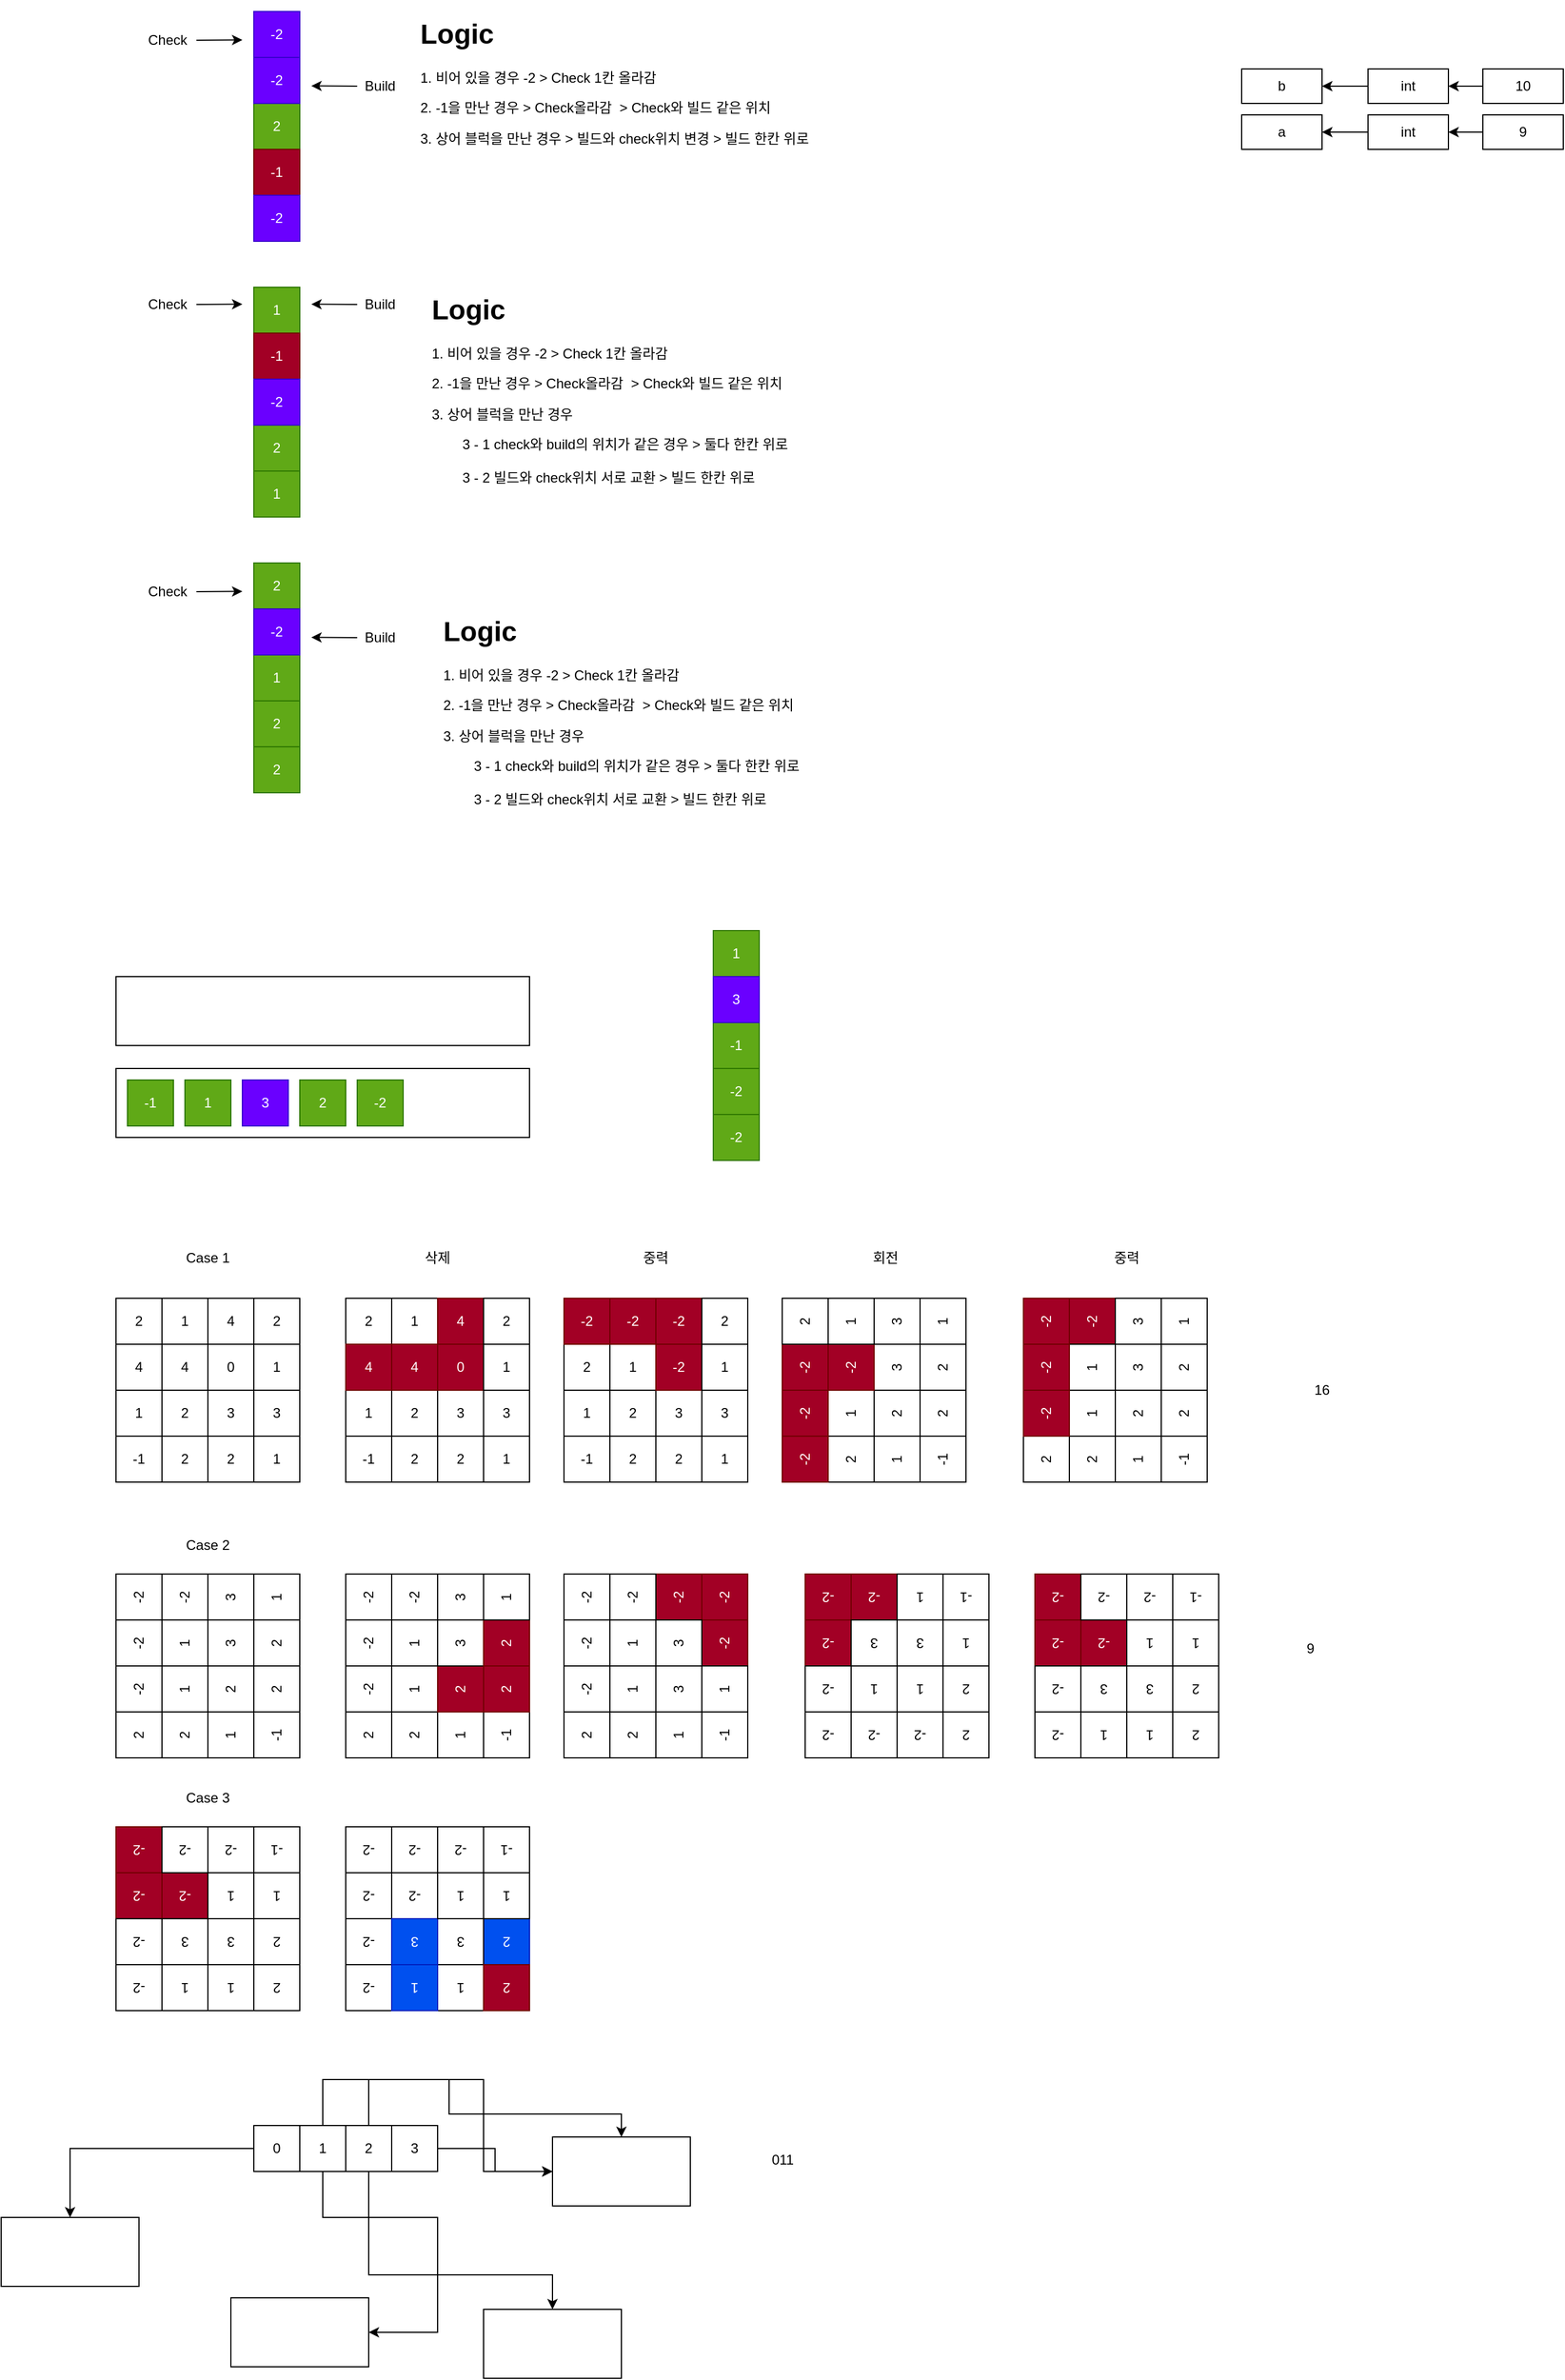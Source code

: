 <mxfile version="15.8.7" type="device"><diagram id="UaZfA-6lIFP7u3isKtsK" name="페이지-1"><mxGraphModel dx="981" dy="591" grid="1" gridSize="10" guides="1" tooltips="1" connect="1" arrows="1" fold="1" page="1" pageScale="1" pageWidth="10000" pageHeight="10000" math="0" shadow="0"><root><mxCell id="0"/><mxCell id="1" parent="0"/><mxCell id="yMslXdCZ8-5IG0ss5aO--1" value="2" style="rounded=0;whiteSpace=wrap;html=1;fillColor=#60a917;fontColor=#ffffff;strokeColor=#2D7600;" vertex="1" parent="1"><mxGeometry x="480" y="400" width="40" height="40" as="geometry"/></mxCell><mxCell id="yMslXdCZ8-5IG0ss5aO--2" value="-2" style="rounded=0;whiteSpace=wrap;html=1;fillColor=#6a00ff;fontColor=#ffffff;strokeColor=#3700CC;" vertex="1" parent="1"><mxGeometry x="480" y="360" width="40" height="40" as="geometry"/></mxCell><mxCell id="yMslXdCZ8-5IG0ss5aO--3" value="-2" style="rounded=0;whiteSpace=wrap;html=1;fillColor=#6a00ff;fontColor=#ffffff;strokeColor=#3700CC;" vertex="1" parent="1"><mxGeometry x="480" y="320" width="40" height="40" as="geometry"/></mxCell><mxCell id="yMslXdCZ8-5IG0ss5aO--4" value="-1" style="rounded=0;whiteSpace=wrap;html=1;fillColor=#a20025;fontColor=#ffffff;strokeColor=#6F0000;" vertex="1" parent="1"><mxGeometry x="480" y="440" width="40" height="40" as="geometry"/></mxCell><mxCell id="yMslXdCZ8-5IG0ss5aO--5" value="-2" style="rounded=0;whiteSpace=wrap;html=1;fillColor=#6a00ff;fontColor=#ffffff;strokeColor=#3700CC;" vertex="1" parent="1"><mxGeometry x="480" y="480" width="40" height="40" as="geometry"/></mxCell><mxCell id="yMslXdCZ8-5IG0ss5aO--10" value="" style="group" vertex="1" connectable="0" parent="1"><mxGeometry x="530" y="370" width="80" height="30" as="geometry"/></mxCell><mxCell id="yMslXdCZ8-5IG0ss5aO--6" value="" style="endArrow=classic;html=1;rounded=0;" edge="1" parent="yMslXdCZ8-5IG0ss5aO--10"><mxGeometry width="50" height="50" relative="1" as="geometry"><mxPoint x="40" y="15" as="sourcePoint"/><mxPoint y="14.76" as="targetPoint"/></mxGeometry></mxCell><mxCell id="yMslXdCZ8-5IG0ss5aO--8" value="Build" style="text;html=1;strokeColor=none;fillColor=none;align=center;verticalAlign=middle;whiteSpace=wrap;rounded=0;" vertex="1" parent="yMslXdCZ8-5IG0ss5aO--10"><mxGeometry x="40" width="40" height="30" as="geometry"/></mxCell><mxCell id="yMslXdCZ8-5IG0ss5aO--11" value="" style="group" vertex="1" connectable="0" parent="1"><mxGeometry x="380" y="330" width="90" height="30" as="geometry"/></mxCell><mxCell id="yMslXdCZ8-5IG0ss5aO--7" value="" style="endArrow=classic;html=1;rounded=0;" edge="1" parent="yMslXdCZ8-5IG0ss5aO--11"><mxGeometry width="50" height="50" relative="1" as="geometry"><mxPoint x="50" y="15" as="sourcePoint"/><mxPoint x="90" y="14.76" as="targetPoint"/></mxGeometry></mxCell><mxCell id="yMslXdCZ8-5IG0ss5aO--9" value="Check" style="text;html=1;strokeColor=none;fillColor=none;align=center;verticalAlign=middle;whiteSpace=wrap;rounded=0;" vertex="1" parent="yMslXdCZ8-5IG0ss5aO--11"><mxGeometry width="50" height="30" as="geometry"/></mxCell><mxCell id="yMslXdCZ8-5IG0ss5aO--12" value="&lt;h1&gt;Logic&lt;/h1&gt;&lt;p&gt;1. 비어 있을 경우 -2 &amp;gt; Check 1칸 올라감&lt;/p&gt;&lt;p&gt;2. -1을 만난 경우 &amp;gt; Check올라감&amp;nbsp; &amp;gt; Check와 빌드 같은 위치&lt;br&gt;&lt;/p&gt;&lt;p&gt;3. 상어 블럭을 만난 경우 &amp;gt; 빌드와 check위치 변경 &amp;gt; 빌드 한칸 위로&lt;/p&gt;" style="text;html=1;strokeColor=none;fillColor=none;spacing=5;spacingTop=-20;whiteSpace=wrap;overflow=hidden;rounded=0;" vertex="1" parent="1"><mxGeometry x="620" y="320" width="380" height="130" as="geometry"/></mxCell><mxCell id="yMslXdCZ8-5IG0ss5aO--13" value="1" style="rounded=0;whiteSpace=wrap;html=1;fillColor=#60a917;fontColor=#ffffff;strokeColor=#2D7600;" vertex="1" parent="1"><mxGeometry x="480" y="560" width="40" height="40" as="geometry"/></mxCell><mxCell id="yMslXdCZ8-5IG0ss5aO--14" value="-1" style="rounded=0;whiteSpace=wrap;html=1;fillColor=#a20025;fontColor=#ffffff;strokeColor=#6F0000;" vertex="1" parent="1"><mxGeometry x="480" y="600" width="40" height="40" as="geometry"/></mxCell><mxCell id="yMslXdCZ8-5IG0ss5aO--15" value="2" style="rounded=0;whiteSpace=wrap;html=1;fillColor=#60a917;fontColor=#ffffff;strokeColor=#2D7600;" vertex="1" parent="1"><mxGeometry x="480" y="680" width="40" height="40" as="geometry"/></mxCell><mxCell id="yMslXdCZ8-5IG0ss5aO--16" value="-2" style="rounded=0;whiteSpace=wrap;html=1;fillColor=#6a00ff;fontColor=#ffffff;strokeColor=#3700CC;" vertex="1" parent="1"><mxGeometry x="480" y="640" width="40" height="40" as="geometry"/></mxCell><mxCell id="yMslXdCZ8-5IG0ss5aO--17" value="1" style="rounded=0;whiteSpace=wrap;html=1;fillColor=#60a917;fontColor=#ffffff;strokeColor=#2D7600;" vertex="1" parent="1"><mxGeometry x="480" y="720" width="40" height="40" as="geometry"/></mxCell><mxCell id="yMslXdCZ8-5IG0ss5aO--18" value="" style="group" vertex="1" connectable="0" parent="1"><mxGeometry x="530" y="560" width="80" height="30" as="geometry"/></mxCell><mxCell id="yMslXdCZ8-5IG0ss5aO--19" value="" style="endArrow=classic;html=1;rounded=0;" edge="1" parent="yMslXdCZ8-5IG0ss5aO--18"><mxGeometry width="50" height="50" relative="1" as="geometry"><mxPoint x="40" y="15" as="sourcePoint"/><mxPoint y="14.76" as="targetPoint"/></mxGeometry></mxCell><mxCell id="yMslXdCZ8-5IG0ss5aO--20" value="Build" style="text;html=1;strokeColor=none;fillColor=none;align=center;verticalAlign=middle;whiteSpace=wrap;rounded=0;" vertex="1" parent="yMslXdCZ8-5IG0ss5aO--18"><mxGeometry x="40" width="40" height="30" as="geometry"/></mxCell><mxCell id="yMslXdCZ8-5IG0ss5aO--21" value="" style="group" vertex="1" connectable="0" parent="1"><mxGeometry x="380" y="560" width="90" height="30" as="geometry"/></mxCell><mxCell id="yMslXdCZ8-5IG0ss5aO--22" value="" style="endArrow=classic;html=1;rounded=0;" edge="1" parent="yMslXdCZ8-5IG0ss5aO--21"><mxGeometry width="50" height="50" relative="1" as="geometry"><mxPoint x="50" y="15" as="sourcePoint"/><mxPoint x="90" y="14.76" as="targetPoint"/></mxGeometry></mxCell><mxCell id="yMslXdCZ8-5IG0ss5aO--23" value="Check" style="text;html=1;strokeColor=none;fillColor=none;align=center;verticalAlign=middle;whiteSpace=wrap;rounded=0;" vertex="1" parent="yMslXdCZ8-5IG0ss5aO--21"><mxGeometry width="50" height="30" as="geometry"/></mxCell><mxCell id="yMslXdCZ8-5IG0ss5aO--25" value="&lt;h1&gt;Logic&lt;/h1&gt;&lt;p&gt;1. 비어 있을 경우 -2 &amp;gt; Check 1칸 올라감&lt;/p&gt;&lt;p&gt;2. -1을 만난 경우 &amp;gt; Check올라감&amp;nbsp; &amp;gt; Check와 빌드 같은 위치&lt;br&gt;&lt;/p&gt;&lt;p&gt;3. 상어 블럭을 만난 경우&amp;nbsp;&lt;/p&gt;&lt;span&gt;&#9;&lt;/span&gt;&lt;span&gt;&#9;&lt;/span&gt;&lt;span style=&quot;white-space: pre&quot;&gt;&#9;&lt;/span&gt;3 - 1 check와 build의 위치가 같은 경우 &amp;gt; 둘다 한칸 위로&lt;br&gt;&lt;br&gt;&lt;span&gt;&#9;&lt;/span&gt;&lt;span style=&quot;white-space: pre&quot;&gt;&#9;&lt;/span&gt;3 - 2 빌드와 check위치 서로 교환 &amp;gt; 빌드 한칸 위로&lt;br&gt;&lt;p&gt;&lt;br&gt;&lt;/p&gt;" style="text;html=1;strokeColor=none;fillColor=none;spacing=5;spacingTop=-20;whiteSpace=wrap;overflow=hidden;rounded=0;" vertex="1" parent="1"><mxGeometry x="630" y="560" width="380" height="180" as="geometry"/></mxCell><mxCell id="yMslXdCZ8-5IG0ss5aO--42" style="edgeStyle=orthogonalEdgeStyle;rounded=0;orthogonalLoop=1;jettySize=auto;html=1;entryX=1;entryY=0.5;entryDx=0;entryDy=0;" edge="1" parent="1" source="yMslXdCZ8-5IG0ss5aO--28" target="yMslXdCZ8-5IG0ss5aO--33"><mxGeometry relative="1" as="geometry"/></mxCell><mxCell id="yMslXdCZ8-5IG0ss5aO--28" value="int" style="rounded=0;whiteSpace=wrap;html=1;" vertex="1" parent="1"><mxGeometry x="1450" y="370" width="70" height="30" as="geometry"/></mxCell><mxCell id="yMslXdCZ8-5IG0ss5aO--31" style="edgeStyle=orthogonalEdgeStyle;rounded=0;orthogonalLoop=1;jettySize=auto;html=1;entryX=1;entryY=0.5;entryDx=0;entryDy=0;" edge="1" parent="1" source="yMslXdCZ8-5IG0ss5aO--29" target="yMslXdCZ8-5IG0ss5aO--28"><mxGeometry relative="1" as="geometry"/></mxCell><mxCell id="yMslXdCZ8-5IG0ss5aO--29" value="10" style="rounded=0;whiteSpace=wrap;html=1;" vertex="1" parent="1"><mxGeometry x="1550" y="370" width="70" height="30" as="geometry"/></mxCell><mxCell id="yMslXdCZ8-5IG0ss5aO--32" value="a" style="rounded=0;whiteSpace=wrap;html=1;" vertex="1" parent="1"><mxGeometry x="1340" y="410" width="70" height="30" as="geometry"/></mxCell><mxCell id="yMslXdCZ8-5IG0ss5aO--33" value="b" style="rounded=0;whiteSpace=wrap;html=1;" vertex="1" parent="1"><mxGeometry x="1340" y="370" width="70" height="30" as="geometry"/></mxCell><mxCell id="yMslXdCZ8-5IG0ss5aO--41" style="edgeStyle=orthogonalEdgeStyle;rounded=0;orthogonalLoop=1;jettySize=auto;html=1;" edge="1" parent="1" source="yMslXdCZ8-5IG0ss5aO--39" target="yMslXdCZ8-5IG0ss5aO--40"><mxGeometry relative="1" as="geometry"/></mxCell><mxCell id="yMslXdCZ8-5IG0ss5aO--39" value="9" style="rounded=0;whiteSpace=wrap;html=1;" vertex="1" parent="1"><mxGeometry x="1550" y="410" width="70" height="30" as="geometry"/></mxCell><mxCell id="yMslXdCZ8-5IG0ss5aO--43" style="edgeStyle=orthogonalEdgeStyle;rounded=0;orthogonalLoop=1;jettySize=auto;html=1;entryX=1;entryY=0.5;entryDx=0;entryDy=0;" edge="1" parent="1" source="yMslXdCZ8-5IG0ss5aO--40" target="yMslXdCZ8-5IG0ss5aO--32"><mxGeometry relative="1" as="geometry"/></mxCell><mxCell id="yMslXdCZ8-5IG0ss5aO--40" value="int" style="rounded=0;whiteSpace=wrap;html=1;" vertex="1" parent="1"><mxGeometry x="1450" y="410" width="70" height="30" as="geometry"/></mxCell><mxCell id="yMslXdCZ8-5IG0ss5aO--44" value="2" style="rounded=0;whiteSpace=wrap;html=1;fillColor=#60a917;fontColor=#ffffff;strokeColor=#2D7600;" vertex="1" parent="1"><mxGeometry x="480" y="800" width="40" height="40" as="geometry"/></mxCell><mxCell id="yMslXdCZ8-5IG0ss5aO--45" value="1" style="rounded=0;whiteSpace=wrap;html=1;fillColor=#60a917;fontColor=#ffffff;strokeColor=#2D7600;" vertex="1" parent="1"><mxGeometry x="480" y="880" width="40" height="40" as="geometry"/></mxCell><mxCell id="yMslXdCZ8-5IG0ss5aO--46" value="-2" style="rounded=0;whiteSpace=wrap;html=1;fillColor=#6a00ff;fontColor=#ffffff;strokeColor=#3700CC;" vertex="1" parent="1"><mxGeometry x="480" y="840" width="40" height="40" as="geometry"/></mxCell><mxCell id="yMslXdCZ8-5IG0ss5aO--47" value="2" style="rounded=0;whiteSpace=wrap;html=1;fillColor=#60a917;fontColor=#ffffff;strokeColor=#2D7600;" vertex="1" parent="1"><mxGeometry x="480" y="920" width="40" height="40" as="geometry"/></mxCell><mxCell id="yMslXdCZ8-5IG0ss5aO--48" value="2" style="rounded=0;whiteSpace=wrap;html=1;fillColor=#60a917;fontColor=#ffffff;strokeColor=#2D7600;" vertex="1" parent="1"><mxGeometry x="480" y="960" width="40" height="40" as="geometry"/></mxCell><mxCell id="yMslXdCZ8-5IG0ss5aO--49" value="" style="group" vertex="1" connectable="0" parent="1"><mxGeometry x="530" y="850" width="80" height="30" as="geometry"/></mxCell><mxCell id="yMslXdCZ8-5IG0ss5aO--50" value="" style="endArrow=classic;html=1;rounded=0;" edge="1" parent="yMslXdCZ8-5IG0ss5aO--49"><mxGeometry width="50" height="50" relative="1" as="geometry"><mxPoint x="40" y="15" as="sourcePoint"/><mxPoint y="14.76" as="targetPoint"/></mxGeometry></mxCell><mxCell id="yMslXdCZ8-5IG0ss5aO--51" value="Build" style="text;html=1;strokeColor=none;fillColor=none;align=center;verticalAlign=middle;whiteSpace=wrap;rounded=0;" vertex="1" parent="yMslXdCZ8-5IG0ss5aO--49"><mxGeometry x="40" width="40" height="30" as="geometry"/></mxCell><mxCell id="yMslXdCZ8-5IG0ss5aO--52" value="" style="group" vertex="1" connectable="0" parent="1"><mxGeometry x="380" y="810" width="90" height="30" as="geometry"/></mxCell><mxCell id="yMslXdCZ8-5IG0ss5aO--53" value="" style="endArrow=classic;html=1;rounded=0;" edge="1" parent="yMslXdCZ8-5IG0ss5aO--52"><mxGeometry width="50" height="50" relative="1" as="geometry"><mxPoint x="50" y="15" as="sourcePoint"/><mxPoint x="90" y="14.76" as="targetPoint"/></mxGeometry></mxCell><mxCell id="yMslXdCZ8-5IG0ss5aO--54" value="Check" style="text;html=1;strokeColor=none;fillColor=none;align=center;verticalAlign=middle;whiteSpace=wrap;rounded=0;" vertex="1" parent="yMslXdCZ8-5IG0ss5aO--52"><mxGeometry width="50" height="30" as="geometry"/></mxCell><mxCell id="yMslXdCZ8-5IG0ss5aO--55" value="&lt;h1&gt;Logic&lt;/h1&gt;&lt;p&gt;1. 비어 있을 경우 -2 &amp;gt; Check 1칸 올라감&lt;/p&gt;&lt;p&gt;2. -1을 만난 경우 &amp;gt; Check올라감&amp;nbsp; &amp;gt; Check와 빌드 같은 위치&lt;br&gt;&lt;/p&gt;&lt;p&gt;3. 상어 블럭을 만난 경우&amp;nbsp;&lt;/p&gt;&lt;span&gt;&#9;&lt;/span&gt;&lt;span&gt;&#9;&lt;/span&gt;&lt;span style=&quot;white-space: pre&quot;&gt;&#9;&lt;/span&gt;3 - 1 check와 build의 위치가 같은 경우 &amp;gt; 둘다 한칸 위로&lt;br&gt;&lt;br&gt;&lt;span&gt;&#9;&lt;/span&gt;&lt;span style=&quot;white-space: pre&quot;&gt;&#9;&lt;/span&gt;3 - 2 빌드와 check위치 서로 교환 &amp;gt; 빌드 한칸 위로&lt;br&gt;&lt;p&gt;&lt;br&gt;&lt;/p&gt;" style="text;html=1;strokeColor=none;fillColor=none;spacing=5;spacingTop=-20;whiteSpace=wrap;overflow=hidden;rounded=0;" vertex="1" parent="1"><mxGeometry x="640" y="840" width="380" height="180" as="geometry"/></mxCell><mxCell id="yMslXdCZ8-5IG0ss5aO--57" value="" style="rounded=0;whiteSpace=wrap;html=1;" vertex="1" parent="1"><mxGeometry x="360" y="1160" width="360" height="60" as="geometry"/></mxCell><mxCell id="yMslXdCZ8-5IG0ss5aO--58" value="" style="rounded=0;whiteSpace=wrap;html=1;" vertex="1" parent="1"><mxGeometry x="360" y="1240" width="360" height="60" as="geometry"/></mxCell><mxCell id="yMslXdCZ8-5IG0ss5aO--59" value="2" style="rounded=0;whiteSpace=wrap;html=1;fillColor=#60a917;fontColor=#ffffff;strokeColor=#2D7600;" vertex="1" parent="1"><mxGeometry x="520" y="1250" width="40" height="40" as="geometry"/></mxCell><mxCell id="yMslXdCZ8-5IG0ss5aO--60" value="1" style="rounded=0;whiteSpace=wrap;html=1;fillColor=#60a917;fontColor=#ffffff;strokeColor=#2D7600;" vertex="1" parent="1"><mxGeometry x="420" y="1250" width="40" height="40" as="geometry"/></mxCell><mxCell id="yMslXdCZ8-5IG0ss5aO--61" value="3" style="rounded=0;whiteSpace=wrap;html=1;fillColor=#6a00ff;fontColor=#ffffff;strokeColor=#3700CC;" vertex="1" parent="1"><mxGeometry x="470" y="1250" width="40" height="40" as="geometry"/></mxCell><mxCell id="yMslXdCZ8-5IG0ss5aO--62" value="-2" style="rounded=0;whiteSpace=wrap;html=1;fillColor=#60a917;fontColor=#ffffff;strokeColor=#2D7600;" vertex="1" parent="1"><mxGeometry x="570" y="1250" width="40" height="40" as="geometry"/></mxCell><mxCell id="yMslXdCZ8-5IG0ss5aO--63" value="-1" style="rounded=0;whiteSpace=wrap;html=1;fillColor=#60a917;fontColor=#ffffff;strokeColor=#2D7600;" vertex="1" parent="1"><mxGeometry x="370" y="1250" width="40" height="40" as="geometry"/></mxCell><mxCell id="yMslXdCZ8-5IG0ss5aO--67" value="1" style="rounded=0;whiteSpace=wrap;html=1;fillColor=#60a917;fontColor=#ffffff;strokeColor=#2D7600;" vertex="1" parent="1"><mxGeometry x="880" y="1120" width="40" height="40" as="geometry"/></mxCell><mxCell id="yMslXdCZ8-5IG0ss5aO--68" value="-1" style="rounded=0;whiteSpace=wrap;html=1;fillColor=#60a917;fontColor=#ffffff;strokeColor=#2D7600;" vertex="1" parent="1"><mxGeometry x="880" y="1200" width="40" height="40" as="geometry"/></mxCell><mxCell id="yMslXdCZ8-5IG0ss5aO--69" value="3" style="rounded=0;whiteSpace=wrap;html=1;fillColor=#6a00ff;fontColor=#ffffff;strokeColor=#3700CC;" vertex="1" parent="1"><mxGeometry x="880" y="1160" width="40" height="40" as="geometry"/></mxCell><mxCell id="yMslXdCZ8-5IG0ss5aO--70" value="-2" style="rounded=0;whiteSpace=wrap;html=1;fillColor=#60a917;fontColor=#ffffff;strokeColor=#2D7600;" vertex="1" parent="1"><mxGeometry x="880" y="1240" width="40" height="40" as="geometry"/></mxCell><mxCell id="yMslXdCZ8-5IG0ss5aO--71" value="-2" style="rounded=0;whiteSpace=wrap;html=1;fillColor=#60a917;fontColor=#ffffff;strokeColor=#2D7600;" vertex="1" parent="1"><mxGeometry x="880" y="1280" width="40" height="40" as="geometry"/></mxCell><mxCell id="yMslXdCZ8-5IG0ss5aO--72" value="2" style="rounded=0;whiteSpace=wrap;html=1;" vertex="1" parent="1"><mxGeometry x="360" y="1440" width="40" height="40" as="geometry"/></mxCell><mxCell id="yMslXdCZ8-5IG0ss5aO--73" value="1" style="rounded=0;whiteSpace=wrap;html=1;" vertex="1" parent="1"><mxGeometry x="360" y="1520" width="40" height="40" as="geometry"/></mxCell><mxCell id="yMslXdCZ8-5IG0ss5aO--74" value="4" style="rounded=0;whiteSpace=wrap;html=1;" vertex="1" parent="1"><mxGeometry x="360" y="1480" width="40" height="40" as="geometry"/></mxCell><mxCell id="yMslXdCZ8-5IG0ss5aO--75" value="-1" style="rounded=0;whiteSpace=wrap;html=1;" vertex="1" parent="1"><mxGeometry x="360" y="1560" width="40" height="40" as="geometry"/></mxCell><mxCell id="yMslXdCZ8-5IG0ss5aO--77" value="1" style="rounded=0;whiteSpace=wrap;html=1;" vertex="1" parent="1"><mxGeometry x="400" y="1440" width="40" height="40" as="geometry"/></mxCell><mxCell id="yMslXdCZ8-5IG0ss5aO--78" value="2" style="rounded=0;whiteSpace=wrap;html=1;" vertex="1" parent="1"><mxGeometry x="400" y="1520" width="40" height="40" as="geometry"/></mxCell><mxCell id="yMslXdCZ8-5IG0ss5aO--79" value="4" style="rounded=0;whiteSpace=wrap;html=1;" vertex="1" parent="1"><mxGeometry x="400" y="1480" width="40" height="40" as="geometry"/></mxCell><mxCell id="yMslXdCZ8-5IG0ss5aO--80" value="2" style="rounded=0;whiteSpace=wrap;html=1;" vertex="1" parent="1"><mxGeometry x="400" y="1560" width="40" height="40" as="geometry"/></mxCell><mxCell id="yMslXdCZ8-5IG0ss5aO--81" value="4" style="rounded=0;whiteSpace=wrap;html=1;" vertex="1" parent="1"><mxGeometry x="440" y="1440" width="40" height="40" as="geometry"/></mxCell><mxCell id="yMslXdCZ8-5IG0ss5aO--82" value="3" style="rounded=0;whiteSpace=wrap;html=1;" vertex="1" parent="1"><mxGeometry x="440" y="1520" width="40" height="40" as="geometry"/></mxCell><mxCell id="yMslXdCZ8-5IG0ss5aO--83" value="0" style="rounded=0;whiteSpace=wrap;html=1;" vertex="1" parent="1"><mxGeometry x="440" y="1480" width="40" height="40" as="geometry"/></mxCell><mxCell id="yMslXdCZ8-5IG0ss5aO--84" value="2" style="rounded=0;whiteSpace=wrap;html=1;" vertex="1" parent="1"><mxGeometry x="440" y="1560" width="40" height="40" as="geometry"/></mxCell><mxCell id="yMslXdCZ8-5IG0ss5aO--85" value="2" style="rounded=0;whiteSpace=wrap;html=1;" vertex="1" parent="1"><mxGeometry x="480" y="1440" width="40" height="40" as="geometry"/></mxCell><mxCell id="yMslXdCZ8-5IG0ss5aO--86" value="3" style="rounded=0;whiteSpace=wrap;html=1;" vertex="1" parent="1"><mxGeometry x="480" y="1520" width="40" height="40" as="geometry"/></mxCell><mxCell id="yMslXdCZ8-5IG0ss5aO--87" value="1" style="rounded=0;whiteSpace=wrap;html=1;" vertex="1" parent="1"><mxGeometry x="480" y="1480" width="40" height="40" as="geometry"/></mxCell><mxCell id="yMslXdCZ8-5IG0ss5aO--88" value="1" style="rounded=0;whiteSpace=wrap;html=1;" vertex="1" parent="1"><mxGeometry x="480" y="1560" width="40" height="40" as="geometry"/></mxCell><mxCell id="yMslXdCZ8-5IG0ss5aO--89" value="Case 1" style="text;html=1;strokeColor=none;fillColor=none;align=center;verticalAlign=middle;whiteSpace=wrap;rounded=0;" vertex="1" parent="1"><mxGeometry x="410" y="1390" width="60" height="30" as="geometry"/></mxCell><mxCell id="yMslXdCZ8-5IG0ss5aO--90" value="삭제" style="text;html=1;strokeColor=none;fillColor=none;align=center;verticalAlign=middle;whiteSpace=wrap;rounded=0;" vertex="1" parent="1"><mxGeometry x="610" y="1390" width="60" height="30" as="geometry"/></mxCell><mxCell id="yMslXdCZ8-5IG0ss5aO--91" value="중력" style="text;html=1;strokeColor=none;fillColor=none;align=center;verticalAlign=middle;whiteSpace=wrap;rounded=0;" vertex="1" parent="1"><mxGeometry x="800" y="1390" width="60" height="30" as="geometry"/></mxCell><mxCell id="yMslXdCZ8-5IG0ss5aO--92" value="회전" style="text;html=1;strokeColor=none;fillColor=none;align=center;verticalAlign=middle;whiteSpace=wrap;rounded=0;" vertex="1" parent="1"><mxGeometry x="1000" y="1390" width="60" height="30" as="geometry"/></mxCell><mxCell id="yMslXdCZ8-5IG0ss5aO--93" value="중력" style="text;html=1;strokeColor=none;fillColor=none;align=center;verticalAlign=middle;whiteSpace=wrap;rounded=0;" vertex="1" parent="1"><mxGeometry x="1210" y="1390" width="60" height="30" as="geometry"/></mxCell><mxCell id="yMslXdCZ8-5IG0ss5aO--94" value="2" style="rounded=0;whiteSpace=wrap;html=1;" vertex="1" parent="1"><mxGeometry x="560" y="1440" width="40" height="40" as="geometry"/></mxCell><mxCell id="yMslXdCZ8-5IG0ss5aO--95" value="1" style="rounded=0;whiteSpace=wrap;html=1;" vertex="1" parent="1"><mxGeometry x="560" y="1520" width="40" height="40" as="geometry"/></mxCell><mxCell id="yMslXdCZ8-5IG0ss5aO--96" value="4" style="rounded=0;whiteSpace=wrap;html=1;fillColor=#a20025;fontColor=#ffffff;strokeColor=#6F0000;" vertex="1" parent="1"><mxGeometry x="560" y="1480" width="40" height="40" as="geometry"/></mxCell><mxCell id="yMslXdCZ8-5IG0ss5aO--97" value="-1" style="rounded=0;whiteSpace=wrap;html=1;" vertex="1" parent="1"><mxGeometry x="560" y="1560" width="40" height="40" as="geometry"/></mxCell><mxCell id="yMslXdCZ8-5IG0ss5aO--98" value="1" style="rounded=0;whiteSpace=wrap;html=1;" vertex="1" parent="1"><mxGeometry x="600" y="1440" width="40" height="40" as="geometry"/></mxCell><mxCell id="yMslXdCZ8-5IG0ss5aO--99" value="2" style="rounded=0;whiteSpace=wrap;html=1;" vertex="1" parent="1"><mxGeometry x="600" y="1520" width="40" height="40" as="geometry"/></mxCell><mxCell id="yMslXdCZ8-5IG0ss5aO--100" value="4" style="rounded=0;whiteSpace=wrap;html=1;fillColor=#a20025;fontColor=#ffffff;strokeColor=#6F0000;" vertex="1" parent="1"><mxGeometry x="600" y="1480" width="40" height="40" as="geometry"/></mxCell><mxCell id="yMslXdCZ8-5IG0ss5aO--101" value="2" style="rounded=0;whiteSpace=wrap;html=1;" vertex="1" parent="1"><mxGeometry x="600" y="1560" width="40" height="40" as="geometry"/></mxCell><mxCell id="yMslXdCZ8-5IG0ss5aO--102" value="4" style="rounded=0;whiteSpace=wrap;html=1;fillColor=#a20025;fontColor=#ffffff;strokeColor=#6F0000;" vertex="1" parent="1"><mxGeometry x="640" y="1440" width="40" height="40" as="geometry"/></mxCell><mxCell id="yMslXdCZ8-5IG0ss5aO--103" value="3" style="rounded=0;whiteSpace=wrap;html=1;" vertex="1" parent="1"><mxGeometry x="640" y="1520" width="40" height="40" as="geometry"/></mxCell><mxCell id="yMslXdCZ8-5IG0ss5aO--104" value="0" style="rounded=0;whiteSpace=wrap;html=1;fillColor=#a20025;fontColor=#ffffff;strokeColor=#6F0000;" vertex="1" parent="1"><mxGeometry x="640" y="1480" width="40" height="40" as="geometry"/></mxCell><mxCell id="yMslXdCZ8-5IG0ss5aO--105" value="2" style="rounded=0;whiteSpace=wrap;html=1;" vertex="1" parent="1"><mxGeometry x="640" y="1560" width="40" height="40" as="geometry"/></mxCell><mxCell id="yMslXdCZ8-5IG0ss5aO--106" value="2" style="rounded=0;whiteSpace=wrap;html=1;" vertex="1" parent="1"><mxGeometry x="680" y="1440" width="40" height="40" as="geometry"/></mxCell><mxCell id="yMslXdCZ8-5IG0ss5aO--107" value="3" style="rounded=0;whiteSpace=wrap;html=1;" vertex="1" parent="1"><mxGeometry x="680" y="1520" width="40" height="40" as="geometry"/></mxCell><mxCell id="yMslXdCZ8-5IG0ss5aO--108" value="1" style="rounded=0;whiteSpace=wrap;html=1;" vertex="1" parent="1"><mxGeometry x="680" y="1480" width="40" height="40" as="geometry"/></mxCell><mxCell id="yMslXdCZ8-5IG0ss5aO--109" value="1" style="rounded=0;whiteSpace=wrap;html=1;" vertex="1" parent="1"><mxGeometry x="680" y="1560" width="40" height="40" as="geometry"/></mxCell><mxCell id="yMslXdCZ8-5IG0ss5aO--110" value="2" style="rounded=0;whiteSpace=wrap;html=1;" vertex="1" parent="1"><mxGeometry x="750" y="1480" width="40" height="40" as="geometry"/></mxCell><mxCell id="yMslXdCZ8-5IG0ss5aO--111" value="1" style="rounded=0;whiteSpace=wrap;html=1;" vertex="1" parent="1"><mxGeometry x="750" y="1520" width="40" height="40" as="geometry"/></mxCell><mxCell id="yMslXdCZ8-5IG0ss5aO--113" value="-1" style="rounded=0;whiteSpace=wrap;html=1;" vertex="1" parent="1"><mxGeometry x="750" y="1560" width="40" height="40" as="geometry"/></mxCell><mxCell id="yMslXdCZ8-5IG0ss5aO--114" value="1" style="rounded=0;whiteSpace=wrap;html=1;" vertex="1" parent="1"><mxGeometry x="790" y="1480" width="40" height="40" as="geometry"/></mxCell><mxCell id="yMslXdCZ8-5IG0ss5aO--115" value="2" style="rounded=0;whiteSpace=wrap;html=1;" vertex="1" parent="1"><mxGeometry x="790" y="1520" width="40" height="40" as="geometry"/></mxCell><mxCell id="yMslXdCZ8-5IG0ss5aO--117" value="2" style="rounded=0;whiteSpace=wrap;html=1;" vertex="1" parent="1"><mxGeometry x="790" y="1560" width="40" height="40" as="geometry"/></mxCell><mxCell id="yMslXdCZ8-5IG0ss5aO--118" value="-2" style="rounded=0;whiteSpace=wrap;html=1;fillColor=#a20025;fontColor=#ffffff;strokeColor=#6F0000;" vertex="1" parent="1"><mxGeometry x="830" y="1440" width="40" height="40" as="geometry"/></mxCell><mxCell id="yMslXdCZ8-5IG0ss5aO--119" value="3" style="rounded=0;whiteSpace=wrap;html=1;" vertex="1" parent="1"><mxGeometry x="830" y="1520" width="40" height="40" as="geometry"/></mxCell><mxCell id="yMslXdCZ8-5IG0ss5aO--120" value="-2" style="rounded=0;whiteSpace=wrap;html=1;fillColor=#a20025;fontColor=#ffffff;strokeColor=#6F0000;" vertex="1" parent="1"><mxGeometry x="830" y="1480" width="40" height="40" as="geometry"/></mxCell><mxCell id="yMslXdCZ8-5IG0ss5aO--121" value="2" style="rounded=0;whiteSpace=wrap;html=1;" vertex="1" parent="1"><mxGeometry x="830" y="1560" width="40" height="40" as="geometry"/></mxCell><mxCell id="yMslXdCZ8-5IG0ss5aO--122" value="2" style="rounded=0;whiteSpace=wrap;html=1;" vertex="1" parent="1"><mxGeometry x="870" y="1440" width="40" height="40" as="geometry"/></mxCell><mxCell id="yMslXdCZ8-5IG0ss5aO--123" value="3" style="rounded=0;whiteSpace=wrap;html=1;" vertex="1" parent="1"><mxGeometry x="870" y="1520" width="40" height="40" as="geometry"/></mxCell><mxCell id="yMslXdCZ8-5IG0ss5aO--124" value="1" style="rounded=0;whiteSpace=wrap;html=1;" vertex="1" parent="1"><mxGeometry x="870" y="1480" width="40" height="40" as="geometry"/></mxCell><mxCell id="yMslXdCZ8-5IG0ss5aO--125" value="1" style="rounded=0;whiteSpace=wrap;html=1;" vertex="1" parent="1"><mxGeometry x="870" y="1560" width="40" height="40" as="geometry"/></mxCell><mxCell id="yMslXdCZ8-5IG0ss5aO--131" value="" style="group" vertex="1" connectable="0" parent="1"><mxGeometry x="750" y="1440" width="80" height="40" as="geometry"/></mxCell><mxCell id="yMslXdCZ8-5IG0ss5aO--129" value="-2" style="rounded=0;whiteSpace=wrap;html=1;fillColor=#a20025;fontColor=#ffffff;strokeColor=#6F0000;" vertex="1" parent="yMslXdCZ8-5IG0ss5aO--131"><mxGeometry width="40" height="40" as="geometry"/></mxCell><mxCell id="yMslXdCZ8-5IG0ss5aO--130" value="-2" style="rounded=0;whiteSpace=wrap;html=1;fillColor=#a20025;fontColor=#ffffff;strokeColor=#6F0000;" vertex="1" parent="yMslXdCZ8-5IG0ss5aO--131"><mxGeometry x="40" width="40" height="40" as="geometry"/></mxCell><mxCell id="yMslXdCZ8-5IG0ss5aO--149" value="" style="group;rotation=-90;" vertex="1" connectable="0" parent="1"><mxGeometry x="940" y="1440" width="160" height="160" as="geometry"/></mxCell><mxCell id="yMslXdCZ8-5IG0ss5aO--132" value="2" style="rounded=0;whiteSpace=wrap;html=1;rotation=-90;" vertex="1" parent="yMslXdCZ8-5IG0ss5aO--149"><mxGeometry x="40" y="120" width="40" height="40" as="geometry"/></mxCell><mxCell id="yMslXdCZ8-5IG0ss5aO--133" value="1" style="rounded=0;whiteSpace=wrap;html=1;rotation=-90;" vertex="1" parent="yMslXdCZ8-5IG0ss5aO--149"><mxGeometry x="80" y="120" width="40" height="40" as="geometry"/></mxCell><mxCell id="yMslXdCZ8-5IG0ss5aO--134" value="-1" style="rounded=0;whiteSpace=wrap;html=1;rotation=-90;" vertex="1" parent="yMslXdCZ8-5IG0ss5aO--149"><mxGeometry x="120" y="120" width="40" height="40" as="geometry"/></mxCell><mxCell id="yMslXdCZ8-5IG0ss5aO--135" value="1" style="rounded=0;whiteSpace=wrap;html=1;rotation=-90;" vertex="1" parent="yMslXdCZ8-5IG0ss5aO--149"><mxGeometry x="40" y="80" width="40" height="40" as="geometry"/></mxCell><mxCell id="yMslXdCZ8-5IG0ss5aO--136" value="2" style="rounded=0;whiteSpace=wrap;html=1;rotation=-90;" vertex="1" parent="yMslXdCZ8-5IG0ss5aO--149"><mxGeometry x="80" y="80" width="40" height="40" as="geometry"/></mxCell><mxCell id="yMslXdCZ8-5IG0ss5aO--137" value="2" style="rounded=0;whiteSpace=wrap;html=1;rotation=-90;" vertex="1" parent="yMslXdCZ8-5IG0ss5aO--149"><mxGeometry x="120" y="80" width="40" height="40" as="geometry"/></mxCell><mxCell id="yMslXdCZ8-5IG0ss5aO--138" value="-2" style="rounded=0;whiteSpace=wrap;html=1;fillColor=#a20025;fontColor=#ffffff;strokeColor=#6F0000;rotation=-90;" vertex="1" parent="yMslXdCZ8-5IG0ss5aO--149"><mxGeometry y="40" width="40" height="40" as="geometry"/></mxCell><mxCell id="yMslXdCZ8-5IG0ss5aO--139" value="3" style="rounded=0;whiteSpace=wrap;html=1;rotation=-90;" vertex="1" parent="yMslXdCZ8-5IG0ss5aO--149"><mxGeometry x="80" y="40" width="40" height="40" as="geometry"/></mxCell><mxCell id="yMslXdCZ8-5IG0ss5aO--140" value="-2" style="rounded=0;whiteSpace=wrap;html=1;fillColor=#a20025;fontColor=#ffffff;strokeColor=#6F0000;rotation=-90;" vertex="1" parent="yMslXdCZ8-5IG0ss5aO--149"><mxGeometry x="40" y="40" width="40" height="40" as="geometry"/></mxCell><mxCell id="yMslXdCZ8-5IG0ss5aO--141" value="2" style="rounded=0;whiteSpace=wrap;html=1;rotation=-90;" vertex="1" parent="yMslXdCZ8-5IG0ss5aO--149"><mxGeometry x="120" y="40" width="40" height="40" as="geometry"/></mxCell><mxCell id="yMslXdCZ8-5IG0ss5aO--142" value="2" style="rounded=0;whiteSpace=wrap;html=1;rotation=-90;" vertex="1" parent="yMslXdCZ8-5IG0ss5aO--149"><mxGeometry width="40" height="40" as="geometry"/></mxCell><mxCell id="yMslXdCZ8-5IG0ss5aO--143" value="3" style="rounded=0;whiteSpace=wrap;html=1;rotation=-90;" vertex="1" parent="yMslXdCZ8-5IG0ss5aO--149"><mxGeometry x="80" width="40" height="40" as="geometry"/></mxCell><mxCell id="yMslXdCZ8-5IG0ss5aO--144" value="1" style="rounded=0;whiteSpace=wrap;html=1;rotation=-90;" vertex="1" parent="yMslXdCZ8-5IG0ss5aO--149"><mxGeometry x="40" width="40" height="40" as="geometry"/></mxCell><mxCell id="yMslXdCZ8-5IG0ss5aO--145" value="1" style="rounded=0;whiteSpace=wrap;html=1;rotation=-90;" vertex="1" parent="yMslXdCZ8-5IG0ss5aO--149"><mxGeometry x="120" width="40" height="40" as="geometry"/></mxCell><mxCell id="yMslXdCZ8-5IG0ss5aO--146" value="" style="group;rotation=-90;" vertex="1" connectable="0" parent="yMslXdCZ8-5IG0ss5aO--149"><mxGeometry x="-20" y="100" width="80" height="40" as="geometry"/></mxCell><mxCell id="yMslXdCZ8-5IG0ss5aO--147" value="-2" style="rounded=0;whiteSpace=wrap;html=1;fillColor=#a20025;fontColor=#ffffff;strokeColor=#6F0000;rotation=-90;" vertex="1" parent="yMslXdCZ8-5IG0ss5aO--146"><mxGeometry x="20" y="20" width="40" height="40" as="geometry"/></mxCell><mxCell id="yMslXdCZ8-5IG0ss5aO--148" value="-2" style="rounded=0;whiteSpace=wrap;html=1;fillColor=#a20025;fontColor=#ffffff;strokeColor=#6F0000;rotation=-90;" vertex="1" parent="yMslXdCZ8-5IG0ss5aO--146"><mxGeometry x="20" y="-20" width="40" height="40" as="geometry"/></mxCell><mxCell id="yMslXdCZ8-5IG0ss5aO--151" value="2" style="rounded=0;whiteSpace=wrap;html=1;rotation=-90;container=0;" vertex="1" parent="1"><mxGeometry x="1190" y="1560" width="40" height="40" as="geometry"/></mxCell><mxCell id="yMslXdCZ8-5IG0ss5aO--152" value="1" style="rounded=0;whiteSpace=wrap;html=1;rotation=-90;container=0;" vertex="1" parent="1"><mxGeometry x="1230" y="1560" width="40" height="40" as="geometry"/></mxCell><mxCell id="yMslXdCZ8-5IG0ss5aO--153" value="-1" style="rounded=0;whiteSpace=wrap;html=1;rotation=-90;container=0;" vertex="1" parent="1"><mxGeometry x="1270" y="1560" width="40" height="40" as="geometry"/></mxCell><mxCell id="yMslXdCZ8-5IG0ss5aO--154" value="1" style="rounded=0;whiteSpace=wrap;html=1;rotation=-90;container=0;" vertex="1" parent="1"><mxGeometry x="1190" y="1520" width="40" height="40" as="geometry"/></mxCell><mxCell id="yMslXdCZ8-5IG0ss5aO--155" value="2" style="rounded=0;whiteSpace=wrap;html=1;rotation=-90;container=0;" vertex="1" parent="1"><mxGeometry x="1230" y="1520" width="40" height="40" as="geometry"/></mxCell><mxCell id="yMslXdCZ8-5IG0ss5aO--156" value="2" style="rounded=0;whiteSpace=wrap;html=1;rotation=-90;container=0;" vertex="1" parent="1"><mxGeometry x="1270" y="1520" width="40" height="40" as="geometry"/></mxCell><mxCell id="yMslXdCZ8-5IG0ss5aO--157" value="-2" style="rounded=0;whiteSpace=wrap;html=1;fillColor=#a20025;fontColor=#ffffff;strokeColor=#6F0000;rotation=-90;container=0;" vertex="1" parent="1"><mxGeometry x="1150" y="1440" width="40" height="40" as="geometry"/></mxCell><mxCell id="yMslXdCZ8-5IG0ss5aO--158" value="3" style="rounded=0;whiteSpace=wrap;html=1;rotation=-90;container=0;" vertex="1" parent="1"><mxGeometry x="1230" y="1480" width="40" height="40" as="geometry"/></mxCell><mxCell id="yMslXdCZ8-5IG0ss5aO--159" value="-2" style="rounded=0;whiteSpace=wrap;html=1;fillColor=#a20025;fontColor=#ffffff;strokeColor=#6F0000;rotation=-90;container=0;" vertex="1" parent="1"><mxGeometry x="1190" y="1440" width="40" height="40" as="geometry"/></mxCell><mxCell id="yMslXdCZ8-5IG0ss5aO--160" value="2" style="rounded=0;whiteSpace=wrap;html=1;rotation=-90;container=0;" vertex="1" parent="1"><mxGeometry x="1270" y="1480" width="40" height="40" as="geometry"/></mxCell><mxCell id="yMslXdCZ8-5IG0ss5aO--161" value="2" style="rounded=0;whiteSpace=wrap;html=1;rotation=-90;container=0;" vertex="1" parent="1"><mxGeometry x="1150" y="1560" width="40" height="40" as="geometry"/></mxCell><mxCell id="yMslXdCZ8-5IG0ss5aO--162" value="3" style="rounded=0;whiteSpace=wrap;html=1;rotation=-90;container=0;" vertex="1" parent="1"><mxGeometry x="1230" y="1440" width="40" height="40" as="geometry"/></mxCell><mxCell id="yMslXdCZ8-5IG0ss5aO--163" value="1" style="rounded=0;whiteSpace=wrap;html=1;rotation=-90;container=0;" vertex="1" parent="1"><mxGeometry x="1190" y="1480" width="40" height="40" as="geometry"/></mxCell><mxCell id="yMslXdCZ8-5IG0ss5aO--164" value="1" style="rounded=0;whiteSpace=wrap;html=1;rotation=-90;container=0;" vertex="1" parent="1"><mxGeometry x="1270" y="1440" width="40" height="40" as="geometry"/></mxCell><mxCell id="yMslXdCZ8-5IG0ss5aO--166" value="-2" style="rounded=0;whiteSpace=wrap;html=1;fillColor=#a20025;fontColor=#ffffff;strokeColor=#6F0000;rotation=-90;" vertex="1" parent="1"><mxGeometry x="1150" y="1520" width="40" height="40" as="geometry"/></mxCell><mxCell id="yMslXdCZ8-5IG0ss5aO--167" value="-2" style="rounded=0;whiteSpace=wrap;html=1;fillColor=#a20025;fontColor=#ffffff;strokeColor=#6F0000;rotation=-90;" vertex="1" parent="1"><mxGeometry x="1150" y="1480" width="40" height="40" as="geometry"/></mxCell><mxCell id="yMslXdCZ8-5IG0ss5aO--168" value="16" style="text;html=1;strokeColor=none;fillColor=none;align=center;verticalAlign=middle;whiteSpace=wrap;rounded=0;" vertex="1" parent="1"><mxGeometry x="1380" y="1505" width="60" height="30" as="geometry"/></mxCell><mxCell id="yMslXdCZ8-5IG0ss5aO--171" value="Case 2" style="text;html=1;strokeColor=none;fillColor=none;align=center;verticalAlign=middle;whiteSpace=wrap;rounded=0;" vertex="1" parent="1"><mxGeometry x="410" y="1640" width="60" height="30" as="geometry"/></mxCell><mxCell id="yMslXdCZ8-5IG0ss5aO--172" value="2" style="rounded=0;whiteSpace=wrap;html=1;rotation=-90;container=0;" vertex="1" parent="1"><mxGeometry x="400" y="1800" width="40" height="40" as="geometry"/></mxCell><mxCell id="yMslXdCZ8-5IG0ss5aO--173" value="1" style="rounded=0;whiteSpace=wrap;html=1;rotation=-90;container=0;" vertex="1" parent="1"><mxGeometry x="440" y="1800" width="40" height="40" as="geometry"/></mxCell><mxCell id="yMslXdCZ8-5IG0ss5aO--174" value="-1" style="rounded=0;whiteSpace=wrap;html=1;rotation=-90;container=0;" vertex="1" parent="1"><mxGeometry x="480" y="1800" width="40" height="40" as="geometry"/></mxCell><mxCell id="yMslXdCZ8-5IG0ss5aO--175" value="1" style="rounded=0;whiteSpace=wrap;html=1;rotation=-90;container=0;" vertex="1" parent="1"><mxGeometry x="400" y="1760" width="40" height="40" as="geometry"/></mxCell><mxCell id="yMslXdCZ8-5IG0ss5aO--176" value="2" style="rounded=0;whiteSpace=wrap;html=1;rotation=-90;container=0;" vertex="1" parent="1"><mxGeometry x="440" y="1760" width="40" height="40" as="geometry"/></mxCell><mxCell id="yMslXdCZ8-5IG0ss5aO--177" value="2" style="rounded=0;whiteSpace=wrap;html=1;rotation=-90;container=0;" vertex="1" parent="1"><mxGeometry x="480" y="1760" width="40" height="40" as="geometry"/></mxCell><mxCell id="yMslXdCZ8-5IG0ss5aO--178" value="-2" style="rounded=0;whiteSpace=wrap;html=1;rotation=-90;container=0;" vertex="1" parent="1"><mxGeometry x="360" y="1680" width="40" height="40" as="geometry"/></mxCell><mxCell id="yMslXdCZ8-5IG0ss5aO--179" value="3" style="rounded=0;whiteSpace=wrap;html=1;rotation=-90;container=0;" vertex="1" parent="1"><mxGeometry x="440" y="1720" width="40" height="40" as="geometry"/></mxCell><mxCell id="yMslXdCZ8-5IG0ss5aO--180" value="-2" style="rounded=0;whiteSpace=wrap;html=1;rotation=-90;container=0;" vertex="1" parent="1"><mxGeometry x="400" y="1680" width="40" height="40" as="geometry"/></mxCell><mxCell id="yMslXdCZ8-5IG0ss5aO--181" value="2" style="rounded=0;whiteSpace=wrap;html=1;rotation=-90;container=0;" vertex="1" parent="1"><mxGeometry x="480" y="1720" width="40" height="40" as="geometry"/></mxCell><mxCell id="yMslXdCZ8-5IG0ss5aO--182" value="2" style="rounded=0;whiteSpace=wrap;html=1;rotation=-90;container=0;" vertex="1" parent="1"><mxGeometry x="360" y="1800" width="40" height="40" as="geometry"/></mxCell><mxCell id="yMslXdCZ8-5IG0ss5aO--183" value="3" style="rounded=0;whiteSpace=wrap;html=1;rotation=-90;container=0;" vertex="1" parent="1"><mxGeometry x="440" y="1680" width="40" height="40" as="geometry"/></mxCell><mxCell id="yMslXdCZ8-5IG0ss5aO--184" value="1" style="rounded=0;whiteSpace=wrap;html=1;rotation=-90;container=0;" vertex="1" parent="1"><mxGeometry x="400" y="1720" width="40" height="40" as="geometry"/></mxCell><mxCell id="yMslXdCZ8-5IG0ss5aO--185" value="1" style="rounded=0;whiteSpace=wrap;html=1;rotation=-90;container=0;" vertex="1" parent="1"><mxGeometry x="480" y="1680" width="40" height="40" as="geometry"/></mxCell><mxCell id="yMslXdCZ8-5IG0ss5aO--186" value="-2" style="rounded=0;whiteSpace=wrap;html=1;rotation=-90;" vertex="1" parent="1"><mxGeometry x="360" y="1760" width="40" height="40" as="geometry"/></mxCell><mxCell id="yMslXdCZ8-5IG0ss5aO--187" value="-2" style="rounded=0;whiteSpace=wrap;html=1;rotation=-90;" vertex="1" parent="1"><mxGeometry x="360" y="1720" width="40" height="40" as="geometry"/></mxCell><mxCell id="yMslXdCZ8-5IG0ss5aO--204" value="2" style="rounded=0;whiteSpace=wrap;html=1;rotation=-90;container=0;" vertex="1" parent="1"><mxGeometry x="600" y="1800" width="40" height="40" as="geometry"/></mxCell><mxCell id="yMslXdCZ8-5IG0ss5aO--205" value="1" style="rounded=0;whiteSpace=wrap;html=1;rotation=-90;container=0;" vertex="1" parent="1"><mxGeometry x="640" y="1800" width="40" height="40" as="geometry"/></mxCell><mxCell id="yMslXdCZ8-5IG0ss5aO--206" value="-1" style="rounded=0;whiteSpace=wrap;html=1;rotation=-90;container=0;" vertex="1" parent="1"><mxGeometry x="680" y="1800" width="40" height="40" as="geometry"/></mxCell><mxCell id="yMslXdCZ8-5IG0ss5aO--207" value="1" style="rounded=0;whiteSpace=wrap;html=1;rotation=-90;container=0;" vertex="1" parent="1"><mxGeometry x="600" y="1760" width="40" height="40" as="geometry"/></mxCell><mxCell id="yMslXdCZ8-5IG0ss5aO--208" value="2" style="rounded=0;whiteSpace=wrap;html=1;rotation=-90;container=0;fillColor=#a20025;fontColor=#ffffff;strokeColor=#6F0000;" vertex="1" parent="1"><mxGeometry x="640" y="1760" width="40" height="40" as="geometry"/></mxCell><mxCell id="yMslXdCZ8-5IG0ss5aO--209" value="2" style="rounded=0;whiteSpace=wrap;html=1;rotation=-90;container=0;fillColor=#a20025;fontColor=#ffffff;strokeColor=#6F0000;" vertex="1" parent="1"><mxGeometry x="680" y="1760" width="40" height="40" as="geometry"/></mxCell><mxCell id="yMslXdCZ8-5IG0ss5aO--210" value="-2" style="rounded=0;whiteSpace=wrap;html=1;rotation=-90;container=0;" vertex="1" parent="1"><mxGeometry x="560" y="1680" width="40" height="40" as="geometry"/></mxCell><mxCell id="yMslXdCZ8-5IG0ss5aO--211" value="3" style="rounded=0;whiteSpace=wrap;html=1;rotation=-90;container=0;" vertex="1" parent="1"><mxGeometry x="640" y="1720" width="40" height="40" as="geometry"/></mxCell><mxCell id="yMslXdCZ8-5IG0ss5aO--212" value="-2" style="rounded=0;whiteSpace=wrap;html=1;rotation=-90;container=0;" vertex="1" parent="1"><mxGeometry x="600" y="1680" width="40" height="40" as="geometry"/></mxCell><mxCell id="yMslXdCZ8-5IG0ss5aO--213" value="2" style="rounded=0;whiteSpace=wrap;html=1;rotation=-90;container=0;fillColor=#a20025;fontColor=#ffffff;strokeColor=#6F0000;" vertex="1" parent="1"><mxGeometry x="680" y="1720" width="40" height="40" as="geometry"/></mxCell><mxCell id="yMslXdCZ8-5IG0ss5aO--214" value="2" style="rounded=0;whiteSpace=wrap;html=1;rotation=-90;container=0;" vertex="1" parent="1"><mxGeometry x="560" y="1800" width="40" height="40" as="geometry"/></mxCell><mxCell id="yMslXdCZ8-5IG0ss5aO--215" value="3" style="rounded=0;whiteSpace=wrap;html=1;rotation=-90;container=0;" vertex="1" parent="1"><mxGeometry x="640" y="1680" width="40" height="40" as="geometry"/></mxCell><mxCell id="yMslXdCZ8-5IG0ss5aO--216" value="1" style="rounded=0;whiteSpace=wrap;html=1;rotation=-90;container=0;" vertex="1" parent="1"><mxGeometry x="600" y="1720" width="40" height="40" as="geometry"/></mxCell><mxCell id="yMslXdCZ8-5IG0ss5aO--217" value="1" style="rounded=0;whiteSpace=wrap;html=1;rotation=-90;container=0;" vertex="1" parent="1"><mxGeometry x="680" y="1680" width="40" height="40" as="geometry"/></mxCell><mxCell id="yMslXdCZ8-5IG0ss5aO--218" value="-2" style="rounded=0;whiteSpace=wrap;html=1;rotation=-90;" vertex="1" parent="1"><mxGeometry x="560" y="1760" width="40" height="40" as="geometry"/></mxCell><mxCell id="yMslXdCZ8-5IG0ss5aO--219" value="-2" style="rounded=0;whiteSpace=wrap;html=1;rotation=-90;" vertex="1" parent="1"><mxGeometry x="560" y="1720" width="40" height="40" as="geometry"/></mxCell><mxCell id="yMslXdCZ8-5IG0ss5aO--252" value="" style="group" vertex="1" connectable="0" parent="1"><mxGeometry x="750" y="1680" width="160" height="160" as="geometry"/></mxCell><mxCell id="yMslXdCZ8-5IG0ss5aO--220" value="2" style="rounded=0;whiteSpace=wrap;html=1;rotation=-90;container=0;" vertex="1" parent="yMslXdCZ8-5IG0ss5aO--252"><mxGeometry x="40" y="120" width="40" height="40" as="geometry"/></mxCell><mxCell id="yMslXdCZ8-5IG0ss5aO--221" value="1" style="rounded=0;whiteSpace=wrap;html=1;rotation=-90;container=0;" vertex="1" parent="yMslXdCZ8-5IG0ss5aO--252"><mxGeometry x="80" y="120" width="40" height="40" as="geometry"/></mxCell><mxCell id="yMslXdCZ8-5IG0ss5aO--222" value="-1" style="rounded=0;whiteSpace=wrap;html=1;rotation=-90;container=0;" vertex="1" parent="yMslXdCZ8-5IG0ss5aO--252"><mxGeometry x="120" y="120" width="40" height="40" as="geometry"/></mxCell><mxCell id="yMslXdCZ8-5IG0ss5aO--223" value="1" style="rounded=0;whiteSpace=wrap;html=1;rotation=-90;container=0;" vertex="1" parent="yMslXdCZ8-5IG0ss5aO--252"><mxGeometry x="40" y="80" width="40" height="40" as="geometry"/></mxCell><mxCell id="yMslXdCZ8-5IG0ss5aO--224" value="-2" style="rounded=0;whiteSpace=wrap;html=1;rotation=-90;container=0;fillColor=#a20025;fontColor=#ffffff;strokeColor=#6F0000;" vertex="1" parent="yMslXdCZ8-5IG0ss5aO--252"><mxGeometry x="80" width="40" height="40" as="geometry"/></mxCell><mxCell id="yMslXdCZ8-5IG0ss5aO--225" value="-2" style="rounded=0;whiteSpace=wrap;html=1;rotation=-90;container=0;fillColor=#a20025;fontColor=#ffffff;strokeColor=#6F0000;direction=west;" vertex="1" parent="yMslXdCZ8-5IG0ss5aO--252"><mxGeometry x="120" y="40" width="40" height="40" as="geometry"/></mxCell><mxCell id="yMslXdCZ8-5IG0ss5aO--226" value="-2" style="rounded=0;whiteSpace=wrap;html=1;rotation=-90;container=0;" vertex="1" parent="yMslXdCZ8-5IG0ss5aO--252"><mxGeometry width="40" height="40" as="geometry"/></mxCell><mxCell id="yMslXdCZ8-5IG0ss5aO--227" value="3" style="rounded=0;whiteSpace=wrap;html=1;rotation=-90;container=0;" vertex="1" parent="yMslXdCZ8-5IG0ss5aO--252"><mxGeometry x="80" y="80" width="40" height="40" as="geometry"/></mxCell><mxCell id="yMslXdCZ8-5IG0ss5aO--228" value="-2" style="rounded=0;whiteSpace=wrap;html=1;rotation=-90;container=0;" vertex="1" parent="yMslXdCZ8-5IG0ss5aO--252"><mxGeometry x="40" width="40" height="40" as="geometry"/></mxCell><mxCell id="yMslXdCZ8-5IG0ss5aO--229" value="-2" style="rounded=0;whiteSpace=wrap;html=1;rotation=-90;container=0;fillColor=#a20025;fontColor=#ffffff;strokeColor=#6F0000;" vertex="1" parent="yMslXdCZ8-5IG0ss5aO--252"><mxGeometry x="120" width="40" height="40" as="geometry"/></mxCell><mxCell id="yMslXdCZ8-5IG0ss5aO--230" value="2" style="rounded=0;whiteSpace=wrap;html=1;rotation=-90;container=0;" vertex="1" parent="yMslXdCZ8-5IG0ss5aO--252"><mxGeometry y="120" width="40" height="40" as="geometry"/></mxCell><mxCell id="yMslXdCZ8-5IG0ss5aO--231" value="3" style="rounded=0;whiteSpace=wrap;html=1;rotation=-90;container=0;" vertex="1" parent="yMslXdCZ8-5IG0ss5aO--252"><mxGeometry x="80" y="40" width="40" height="40" as="geometry"/></mxCell><mxCell id="yMslXdCZ8-5IG0ss5aO--232" value="1" style="rounded=0;whiteSpace=wrap;html=1;rotation=-90;container=0;" vertex="1" parent="yMslXdCZ8-5IG0ss5aO--252"><mxGeometry x="40" y="40" width="40" height="40" as="geometry"/></mxCell><mxCell id="yMslXdCZ8-5IG0ss5aO--233" value="1" style="rounded=0;whiteSpace=wrap;html=1;rotation=-90;container=0;" vertex="1" parent="yMslXdCZ8-5IG0ss5aO--252"><mxGeometry x="120" y="80" width="40" height="40" as="geometry"/></mxCell><mxCell id="yMslXdCZ8-5IG0ss5aO--234" value="-2" style="rounded=0;whiteSpace=wrap;html=1;rotation=-90;" vertex="1" parent="yMslXdCZ8-5IG0ss5aO--252"><mxGeometry y="80" width="40" height="40" as="geometry"/></mxCell><mxCell id="yMslXdCZ8-5IG0ss5aO--235" value="-2" style="rounded=0;whiteSpace=wrap;html=1;rotation=-90;" vertex="1" parent="yMslXdCZ8-5IG0ss5aO--252"><mxGeometry y="40" width="40" height="40" as="geometry"/></mxCell><mxCell id="yMslXdCZ8-5IG0ss5aO--270" value="" style="group;rotation=-90;" vertex="1" connectable="0" parent="1"><mxGeometry x="960" y="1680" width="160" height="160" as="geometry"/></mxCell><mxCell id="yMslXdCZ8-5IG0ss5aO--271" value="2" style="rounded=0;whiteSpace=wrap;html=1;rotation=-180;container=0;" vertex="1" parent="yMslXdCZ8-5IG0ss5aO--270"><mxGeometry x="120" y="80" width="40" height="40" as="geometry"/></mxCell><mxCell id="yMslXdCZ8-5IG0ss5aO--272" value="1" style="rounded=0;whiteSpace=wrap;html=1;rotation=-180;container=0;" vertex="1" parent="yMslXdCZ8-5IG0ss5aO--270"><mxGeometry x="120" y="40" width="40" height="40" as="geometry"/></mxCell><mxCell id="yMslXdCZ8-5IG0ss5aO--273" value="-1" style="rounded=0;whiteSpace=wrap;html=1;rotation=-180;container=0;" vertex="1" parent="yMslXdCZ8-5IG0ss5aO--270"><mxGeometry x="120" width="40" height="40" as="geometry"/></mxCell><mxCell id="yMslXdCZ8-5IG0ss5aO--274" value="1" style="rounded=0;whiteSpace=wrap;html=1;rotation=-180;container=0;" vertex="1" parent="yMslXdCZ8-5IG0ss5aO--270"><mxGeometry x="80" y="80" width="40" height="40" as="geometry"/></mxCell><mxCell id="yMslXdCZ8-5IG0ss5aO--275" value="-2" style="rounded=0;whiteSpace=wrap;html=1;rotation=-180;container=0;fillColor=#a20025;fontColor=#ffffff;strokeColor=#6F0000;" vertex="1" parent="yMslXdCZ8-5IG0ss5aO--270"><mxGeometry y="40" width="40" height="40" as="geometry"/></mxCell><mxCell id="yMslXdCZ8-5IG0ss5aO--276" value="-2" style="rounded=0;whiteSpace=wrap;html=1;rotation=-180;container=0;fillColor=#a20025;fontColor=#ffffff;strokeColor=#6F0000;direction=west;" vertex="1" parent="yMslXdCZ8-5IG0ss5aO--270"><mxGeometry x="40" width="40" height="40" as="geometry"/></mxCell><mxCell id="yMslXdCZ8-5IG0ss5aO--277" value="-2" style="rounded=0;whiteSpace=wrap;html=1;rotation=-180;container=0;" vertex="1" parent="yMslXdCZ8-5IG0ss5aO--270"><mxGeometry y="120" width="40" height="40" as="geometry"/></mxCell><mxCell id="yMslXdCZ8-5IG0ss5aO--278" value="3" style="rounded=0;whiteSpace=wrap;html=1;rotation=-180;container=0;" vertex="1" parent="yMslXdCZ8-5IG0ss5aO--270"><mxGeometry x="80" y="40" width="40" height="40" as="geometry"/></mxCell><mxCell id="yMslXdCZ8-5IG0ss5aO--279" value="-2" style="rounded=0;whiteSpace=wrap;html=1;rotation=-180;container=0;" vertex="1" parent="yMslXdCZ8-5IG0ss5aO--270"><mxGeometry y="80" width="40" height="40" as="geometry"/></mxCell><mxCell id="yMslXdCZ8-5IG0ss5aO--280" value="-2" style="rounded=0;whiteSpace=wrap;html=1;rotation=-180;container=0;fillColor=#a20025;fontColor=#ffffff;strokeColor=#6F0000;" vertex="1" parent="yMslXdCZ8-5IG0ss5aO--270"><mxGeometry width="40" height="40" as="geometry"/></mxCell><mxCell id="yMslXdCZ8-5IG0ss5aO--281" value="2" style="rounded=0;whiteSpace=wrap;html=1;rotation=-180;container=0;" vertex="1" parent="yMslXdCZ8-5IG0ss5aO--270"><mxGeometry x="120" y="120" width="40" height="40" as="geometry"/></mxCell><mxCell id="yMslXdCZ8-5IG0ss5aO--282" value="3" style="rounded=0;whiteSpace=wrap;html=1;rotation=-180;container=0;" vertex="1" parent="yMslXdCZ8-5IG0ss5aO--270"><mxGeometry x="40" y="40" width="40" height="40" as="geometry"/></mxCell><mxCell id="yMslXdCZ8-5IG0ss5aO--283" value="1" style="rounded=0;whiteSpace=wrap;html=1;rotation=-180;container=0;" vertex="1" parent="yMslXdCZ8-5IG0ss5aO--270"><mxGeometry x="40" y="80" width="40" height="40" as="geometry"/></mxCell><mxCell id="yMslXdCZ8-5IG0ss5aO--284" value="1" style="rounded=0;whiteSpace=wrap;html=1;rotation=-180;container=0;" vertex="1" parent="yMslXdCZ8-5IG0ss5aO--270"><mxGeometry x="80" width="40" height="40" as="geometry"/></mxCell><mxCell id="yMslXdCZ8-5IG0ss5aO--285" value="-2" style="rounded=0;whiteSpace=wrap;html=1;rotation=-180;" vertex="1" parent="yMslXdCZ8-5IG0ss5aO--270"><mxGeometry x="80" y="120" width="40" height="40" as="geometry"/></mxCell><mxCell id="yMslXdCZ8-5IG0ss5aO--286" value="-2" style="rounded=0;whiteSpace=wrap;html=1;rotation=-180;" vertex="1" parent="yMslXdCZ8-5IG0ss5aO--270"><mxGeometry x="40" y="120" width="40" height="40" as="geometry"/></mxCell><mxCell id="yMslXdCZ8-5IG0ss5aO--304" value="9" style="text;html=1;strokeColor=none;fillColor=none;align=center;verticalAlign=middle;whiteSpace=wrap;rounded=0;" vertex="1" parent="1"><mxGeometry x="1370" y="1730" width="60" height="30" as="geometry"/></mxCell><mxCell id="yMslXdCZ8-5IG0ss5aO--288" value="2" style="rounded=0;whiteSpace=wrap;html=1;rotation=-180;container=0;" vertex="1" parent="1"><mxGeometry x="1280" y="1760" width="40" height="40" as="geometry"/></mxCell><mxCell id="yMslXdCZ8-5IG0ss5aO--289" value="1" style="rounded=0;whiteSpace=wrap;html=1;rotation=-180;container=0;" vertex="1" parent="1"><mxGeometry x="1280" y="1720" width="40" height="40" as="geometry"/></mxCell><mxCell id="yMslXdCZ8-5IG0ss5aO--290" value="-1" style="rounded=0;whiteSpace=wrap;html=1;rotation=-180;container=0;" vertex="1" parent="1"><mxGeometry x="1280" y="1680" width="40" height="40" as="geometry"/></mxCell><mxCell id="yMslXdCZ8-5IG0ss5aO--291" value="1" style="rounded=0;whiteSpace=wrap;html=1;rotation=-180;container=0;" vertex="1" parent="1"><mxGeometry x="1240" y="1800" width="40" height="40" as="geometry"/></mxCell><mxCell id="yMslXdCZ8-5IG0ss5aO--292" value="-2" style="rounded=0;whiteSpace=wrap;html=1;rotation=-180;container=0;fillColor=#a20025;fontColor=#ffffff;strokeColor=#6F0000;" vertex="1" parent="1"><mxGeometry x="1160" y="1720" width="40" height="40" as="geometry"/></mxCell><mxCell id="yMslXdCZ8-5IG0ss5aO--293" value="-2" style="rounded=0;whiteSpace=wrap;html=1;rotation=-180;container=0;fillColor=#a20025;fontColor=#ffffff;strokeColor=#6F0000;direction=west;" vertex="1" parent="1"><mxGeometry x="1200" y="1720" width="40" height="40" as="geometry"/></mxCell><mxCell id="yMslXdCZ8-5IG0ss5aO--294" value="-2" style="rounded=0;whiteSpace=wrap;html=1;rotation=-180;container=0;" vertex="1" parent="1"><mxGeometry x="1160" y="1800" width="40" height="40" as="geometry"/></mxCell><mxCell id="yMslXdCZ8-5IG0ss5aO--295" value="3" style="rounded=0;whiteSpace=wrap;html=1;rotation=-180;container=0;" vertex="1" parent="1"><mxGeometry x="1240" y="1760" width="40" height="40" as="geometry"/></mxCell><mxCell id="yMslXdCZ8-5IG0ss5aO--296" value="-2" style="rounded=0;whiteSpace=wrap;html=1;rotation=-180;container=0;" vertex="1" parent="1"><mxGeometry x="1160" y="1760" width="40" height="40" as="geometry"/></mxCell><mxCell id="yMslXdCZ8-5IG0ss5aO--297" value="-2" style="rounded=0;whiteSpace=wrap;html=1;rotation=-180;container=0;fillColor=#a20025;fontColor=#ffffff;strokeColor=#6F0000;" vertex="1" parent="1"><mxGeometry x="1160" y="1680" width="40" height="40" as="geometry"/></mxCell><mxCell id="yMslXdCZ8-5IG0ss5aO--298" value="2" style="rounded=0;whiteSpace=wrap;html=1;rotation=-180;container=0;" vertex="1" parent="1"><mxGeometry x="1280" y="1800" width="40" height="40" as="geometry"/></mxCell><mxCell id="yMslXdCZ8-5IG0ss5aO--299" value="3" style="rounded=0;whiteSpace=wrap;html=1;rotation=-180;container=0;" vertex="1" parent="1"><mxGeometry x="1200" y="1760" width="40" height="40" as="geometry"/></mxCell><mxCell id="yMslXdCZ8-5IG0ss5aO--300" value="1" style="rounded=0;whiteSpace=wrap;html=1;rotation=-180;container=0;" vertex="1" parent="1"><mxGeometry x="1200" y="1800" width="40" height="40" as="geometry"/></mxCell><mxCell id="yMslXdCZ8-5IG0ss5aO--301" value="1" style="rounded=0;whiteSpace=wrap;html=1;rotation=-180;container=0;" vertex="1" parent="1"><mxGeometry x="1240" y="1720" width="40" height="40" as="geometry"/></mxCell><mxCell id="yMslXdCZ8-5IG0ss5aO--302" value="-2" style="rounded=0;whiteSpace=wrap;html=1;rotation=-180;" vertex="1" parent="1"><mxGeometry x="1240" y="1680" width="40" height="40" as="geometry"/></mxCell><mxCell id="yMslXdCZ8-5IG0ss5aO--303" value="-2" style="rounded=0;whiteSpace=wrap;html=1;rotation=-180;" vertex="1" parent="1"><mxGeometry x="1200" y="1680" width="40" height="40" as="geometry"/></mxCell><mxCell id="yMslXdCZ8-5IG0ss5aO--305" value="2" style="rounded=0;whiteSpace=wrap;html=1;rotation=-180;container=0;" vertex="1" parent="1"><mxGeometry x="480" y="1980" width="40" height="40" as="geometry"/></mxCell><mxCell id="yMslXdCZ8-5IG0ss5aO--306" value="1" style="rounded=0;whiteSpace=wrap;html=1;rotation=-180;container=0;" vertex="1" parent="1"><mxGeometry x="480" y="1940" width="40" height="40" as="geometry"/></mxCell><mxCell id="yMslXdCZ8-5IG0ss5aO--307" value="-1" style="rounded=0;whiteSpace=wrap;html=1;rotation=-180;container=0;" vertex="1" parent="1"><mxGeometry x="480" y="1900" width="40" height="40" as="geometry"/></mxCell><mxCell id="yMslXdCZ8-5IG0ss5aO--308" value="1" style="rounded=0;whiteSpace=wrap;html=1;rotation=-180;container=0;" vertex="1" parent="1"><mxGeometry x="440" y="2020" width="40" height="40" as="geometry"/></mxCell><mxCell id="yMslXdCZ8-5IG0ss5aO--309" value="-2" style="rounded=0;whiteSpace=wrap;html=1;rotation=-180;container=0;fillColor=#a20025;fontColor=#ffffff;strokeColor=#6F0000;" vertex="1" parent="1"><mxGeometry x="360" y="1940" width="40" height="40" as="geometry"/></mxCell><mxCell id="yMslXdCZ8-5IG0ss5aO--310" value="-2" style="rounded=0;whiteSpace=wrap;html=1;rotation=-180;container=0;fillColor=#a20025;fontColor=#ffffff;strokeColor=#6F0000;direction=west;" vertex="1" parent="1"><mxGeometry x="400" y="1940" width="40" height="40" as="geometry"/></mxCell><mxCell id="yMslXdCZ8-5IG0ss5aO--311" value="-2" style="rounded=0;whiteSpace=wrap;html=1;rotation=-180;container=0;" vertex="1" parent="1"><mxGeometry x="360" y="2020" width="40" height="40" as="geometry"/></mxCell><mxCell id="yMslXdCZ8-5IG0ss5aO--312" value="3" style="rounded=0;whiteSpace=wrap;html=1;rotation=-180;container=0;" vertex="1" parent="1"><mxGeometry x="440" y="1980" width="40" height="40" as="geometry"/></mxCell><mxCell id="yMslXdCZ8-5IG0ss5aO--313" value="-2" style="rounded=0;whiteSpace=wrap;html=1;rotation=-180;container=0;" vertex="1" parent="1"><mxGeometry x="360" y="1980" width="40" height="40" as="geometry"/></mxCell><mxCell id="yMslXdCZ8-5IG0ss5aO--314" value="-2" style="rounded=0;whiteSpace=wrap;html=1;rotation=-180;container=0;fillColor=#a20025;fontColor=#ffffff;strokeColor=#6F0000;" vertex="1" parent="1"><mxGeometry x="360" y="1900" width="40" height="40" as="geometry"/></mxCell><mxCell id="yMslXdCZ8-5IG0ss5aO--315" value="2" style="rounded=0;whiteSpace=wrap;html=1;rotation=-180;container=0;" vertex="1" parent="1"><mxGeometry x="480" y="2020" width="40" height="40" as="geometry"/></mxCell><mxCell id="yMslXdCZ8-5IG0ss5aO--316" value="3" style="rounded=0;whiteSpace=wrap;html=1;rotation=-180;container=0;" vertex="1" parent="1"><mxGeometry x="400" y="1980" width="40" height="40" as="geometry"/></mxCell><mxCell id="yMslXdCZ8-5IG0ss5aO--317" value="1" style="rounded=0;whiteSpace=wrap;html=1;rotation=-180;container=0;" vertex="1" parent="1"><mxGeometry x="400" y="2020" width="40" height="40" as="geometry"/></mxCell><mxCell id="yMslXdCZ8-5IG0ss5aO--318" value="1" style="rounded=0;whiteSpace=wrap;html=1;rotation=-180;container=0;" vertex="1" parent="1"><mxGeometry x="440" y="1940" width="40" height="40" as="geometry"/></mxCell><mxCell id="yMslXdCZ8-5IG0ss5aO--319" value="-2" style="rounded=0;whiteSpace=wrap;html=1;rotation=-180;" vertex="1" parent="1"><mxGeometry x="440" y="1900" width="40" height="40" as="geometry"/></mxCell><mxCell id="yMslXdCZ8-5IG0ss5aO--320" value="-2" style="rounded=0;whiteSpace=wrap;html=1;rotation=-180;" vertex="1" parent="1"><mxGeometry x="400" y="1900" width="40" height="40" as="geometry"/></mxCell><mxCell id="yMslXdCZ8-5IG0ss5aO--321" value="Case 3" style="text;html=1;strokeColor=none;fillColor=none;align=center;verticalAlign=middle;whiteSpace=wrap;rounded=0;" vertex="1" parent="1"><mxGeometry x="410" y="1860" width="60" height="30" as="geometry"/></mxCell><mxCell id="yMslXdCZ8-5IG0ss5aO--322" value="2" style="rounded=0;whiteSpace=wrap;html=1;rotation=-180;container=0;fillColor=#0050ef;fontColor=#ffffff;strokeColor=#001DBC;" vertex="1" parent="1"><mxGeometry x="680" y="1980" width="40" height="40" as="geometry"/></mxCell><mxCell id="yMslXdCZ8-5IG0ss5aO--323" value="1" style="rounded=0;whiteSpace=wrap;html=1;rotation=-180;container=0;" vertex="1" parent="1"><mxGeometry x="680" y="1940" width="40" height="40" as="geometry"/></mxCell><mxCell id="yMslXdCZ8-5IG0ss5aO--324" value="-1" style="rounded=0;whiteSpace=wrap;html=1;rotation=-180;container=0;" vertex="1" parent="1"><mxGeometry x="680" y="1900" width="40" height="40" as="geometry"/></mxCell><mxCell id="yMslXdCZ8-5IG0ss5aO--325" value="1" style="rounded=0;whiteSpace=wrap;html=1;rotation=-180;container=0;" vertex="1" parent="1"><mxGeometry x="640" y="2020" width="40" height="40" as="geometry"/></mxCell><mxCell id="yMslXdCZ8-5IG0ss5aO--326" value="-2" style="rounded=0;whiteSpace=wrap;html=1;rotation=-180;container=0;" vertex="1" parent="1"><mxGeometry x="560" y="1940" width="40" height="40" as="geometry"/></mxCell><mxCell id="yMslXdCZ8-5IG0ss5aO--327" value="-2" style="rounded=0;whiteSpace=wrap;html=1;rotation=-180;container=0;direction=west;" vertex="1" parent="1"><mxGeometry x="600" y="1940" width="40" height="40" as="geometry"/></mxCell><mxCell id="yMslXdCZ8-5IG0ss5aO--328" value="-2" style="rounded=0;whiteSpace=wrap;html=1;rotation=-180;container=0;" vertex="1" parent="1"><mxGeometry x="560" y="2020" width="40" height="40" as="geometry"/></mxCell><mxCell id="yMslXdCZ8-5IG0ss5aO--329" value="3" style="rounded=0;whiteSpace=wrap;html=1;rotation=-180;container=0;" vertex="1" parent="1"><mxGeometry x="640" y="1980" width="40" height="40" as="geometry"/></mxCell><mxCell id="yMslXdCZ8-5IG0ss5aO--330" value="-2" style="rounded=0;whiteSpace=wrap;html=1;rotation=-180;container=0;" vertex="1" parent="1"><mxGeometry x="560" y="1980" width="40" height="40" as="geometry"/></mxCell><mxCell id="yMslXdCZ8-5IG0ss5aO--331" value="-2" style="rounded=0;whiteSpace=wrap;html=1;rotation=-180;container=0;" vertex="1" parent="1"><mxGeometry x="560" y="1900" width="40" height="40" as="geometry"/></mxCell><mxCell id="yMslXdCZ8-5IG0ss5aO--332" value="2" style="rounded=0;whiteSpace=wrap;html=1;rotation=-180;container=0;fillColor=#a20025;fontColor=#ffffff;strokeColor=#6F0000;" vertex="1" parent="1"><mxGeometry x="680" y="2020" width="40" height="40" as="geometry"/></mxCell><mxCell id="yMslXdCZ8-5IG0ss5aO--333" value="3" style="rounded=0;whiteSpace=wrap;html=1;rotation=-180;container=0;fillColor=#0050ef;fontColor=#ffffff;strokeColor=#001DBC;" vertex="1" parent="1"><mxGeometry x="600" y="1980" width="40" height="40" as="geometry"/></mxCell><mxCell id="yMslXdCZ8-5IG0ss5aO--334" value="1" style="rounded=0;whiteSpace=wrap;html=1;rotation=-180;container=0;fillColor=#0050ef;fontColor=#ffffff;strokeColor=#001DBC;" vertex="1" parent="1"><mxGeometry x="600" y="2020" width="40" height="40" as="geometry"/></mxCell><mxCell id="yMslXdCZ8-5IG0ss5aO--335" value="1" style="rounded=0;whiteSpace=wrap;html=1;rotation=-180;container=0;" vertex="1" parent="1"><mxGeometry x="640" y="1940" width="40" height="40" as="geometry"/></mxCell><mxCell id="yMslXdCZ8-5IG0ss5aO--336" value="-2" style="rounded=0;whiteSpace=wrap;html=1;rotation=-180;" vertex="1" parent="1"><mxGeometry x="640" y="1900" width="40" height="40" as="geometry"/></mxCell><mxCell id="yMslXdCZ8-5IG0ss5aO--337" value="-2" style="rounded=0;whiteSpace=wrap;html=1;rotation=-180;" vertex="1" parent="1"><mxGeometry x="600" y="1900" width="40" height="40" as="geometry"/></mxCell><mxCell id="yMslXdCZ8-5IG0ss5aO--344" value="" style="edgeStyle=orthogonalEdgeStyle;rounded=0;orthogonalLoop=1;jettySize=auto;html=1;" edge="1" parent="1" source="yMslXdCZ8-5IG0ss5aO--339" target="yMslXdCZ8-5IG0ss5aO--343"><mxGeometry relative="1" as="geometry"/></mxCell><mxCell id="yMslXdCZ8-5IG0ss5aO--339" value="0" style="whiteSpace=wrap;html=1;" vertex="1" parent="1"><mxGeometry x="480" y="2160" width="40" height="40" as="geometry"/></mxCell><mxCell id="yMslXdCZ8-5IG0ss5aO--346" style="edgeStyle=orthogonalEdgeStyle;rounded=0;orthogonalLoop=1;jettySize=auto;html=1;" edge="1" parent="1" source="yMslXdCZ8-5IG0ss5aO--340" target="yMslXdCZ8-5IG0ss5aO--345"><mxGeometry relative="1" as="geometry"><Array as="points"><mxPoint x="540" y="2240"/><mxPoint x="640" y="2240"/></Array></mxGeometry></mxCell><mxCell id="yMslXdCZ8-5IG0ss5aO--350" style="edgeStyle=orthogonalEdgeStyle;rounded=0;orthogonalLoop=1;jettySize=auto;html=1;entryX=0.5;entryY=0;entryDx=0;entryDy=0;" edge="1" parent="1" source="yMslXdCZ8-5IG0ss5aO--340" target="yMslXdCZ8-5IG0ss5aO--349"><mxGeometry relative="1" as="geometry"><Array as="points"><mxPoint x="540" y="2120"/><mxPoint x="650" y="2120"/><mxPoint x="650" y="2150"/><mxPoint x="800" y="2150"/></Array></mxGeometry></mxCell><mxCell id="yMslXdCZ8-5IG0ss5aO--340" value="1" style="whiteSpace=wrap;html=1;" vertex="1" parent="1"><mxGeometry x="520" y="2160" width="40" height="40" as="geometry"/></mxCell><mxCell id="yMslXdCZ8-5IG0ss5aO--348" style="edgeStyle=orthogonalEdgeStyle;rounded=0;orthogonalLoop=1;jettySize=auto;html=1;" edge="1" parent="1" source="yMslXdCZ8-5IG0ss5aO--341" target="yMslXdCZ8-5IG0ss5aO--347"><mxGeometry relative="1" as="geometry"><Array as="points"><mxPoint x="580" y="2290"/><mxPoint x="740" y="2290"/></Array></mxGeometry></mxCell><mxCell id="yMslXdCZ8-5IG0ss5aO--351" style="edgeStyle=orthogonalEdgeStyle;rounded=0;orthogonalLoop=1;jettySize=auto;html=1;" edge="1" parent="1" source="yMslXdCZ8-5IG0ss5aO--341" target="yMslXdCZ8-5IG0ss5aO--349"><mxGeometry relative="1" as="geometry"><Array as="points"><mxPoint x="580" y="2120"/><mxPoint x="680" y="2120"/><mxPoint x="680" y="2200"/></Array></mxGeometry></mxCell><mxCell id="yMslXdCZ8-5IG0ss5aO--341" value="2" style="whiteSpace=wrap;html=1;" vertex="1" parent="1"><mxGeometry x="560" y="2160" width="40" height="40" as="geometry"/></mxCell><mxCell id="yMslXdCZ8-5IG0ss5aO--352" value="" style="edgeStyle=orthogonalEdgeStyle;rounded=0;orthogonalLoop=1;jettySize=auto;html=1;" edge="1" parent="1" source="yMslXdCZ8-5IG0ss5aO--342" target="yMslXdCZ8-5IG0ss5aO--349"><mxGeometry relative="1" as="geometry"/></mxCell><mxCell id="yMslXdCZ8-5IG0ss5aO--342" value="3" style="whiteSpace=wrap;html=1;" vertex="1" parent="1"><mxGeometry x="600" y="2160" width="40" height="40" as="geometry"/></mxCell><mxCell id="yMslXdCZ8-5IG0ss5aO--343" value="" style="whiteSpace=wrap;html=1;" vertex="1" parent="1"><mxGeometry x="260" y="2240" width="120" height="60" as="geometry"/></mxCell><mxCell id="yMslXdCZ8-5IG0ss5aO--345" value="" style="whiteSpace=wrap;html=1;" vertex="1" parent="1"><mxGeometry x="460" y="2310" width="120" height="60" as="geometry"/></mxCell><mxCell id="yMslXdCZ8-5IG0ss5aO--347" value="" style="whiteSpace=wrap;html=1;" vertex="1" parent="1"><mxGeometry x="680" y="2320" width="120" height="60" as="geometry"/></mxCell><mxCell id="yMslXdCZ8-5IG0ss5aO--349" value="" style="whiteSpace=wrap;html=1;" vertex="1" parent="1"><mxGeometry x="740" y="2170" width="120" height="60" as="geometry"/></mxCell><mxCell id="yMslXdCZ8-5IG0ss5aO--353" value="011" style="text;html=1;align=center;verticalAlign=middle;resizable=0;points=[];autosize=1;strokeColor=none;fillColor=none;" vertex="1" parent="1"><mxGeometry x="925" y="2180" width="30" height="20" as="geometry"/></mxCell></root></mxGraphModel></diagram></mxfile>